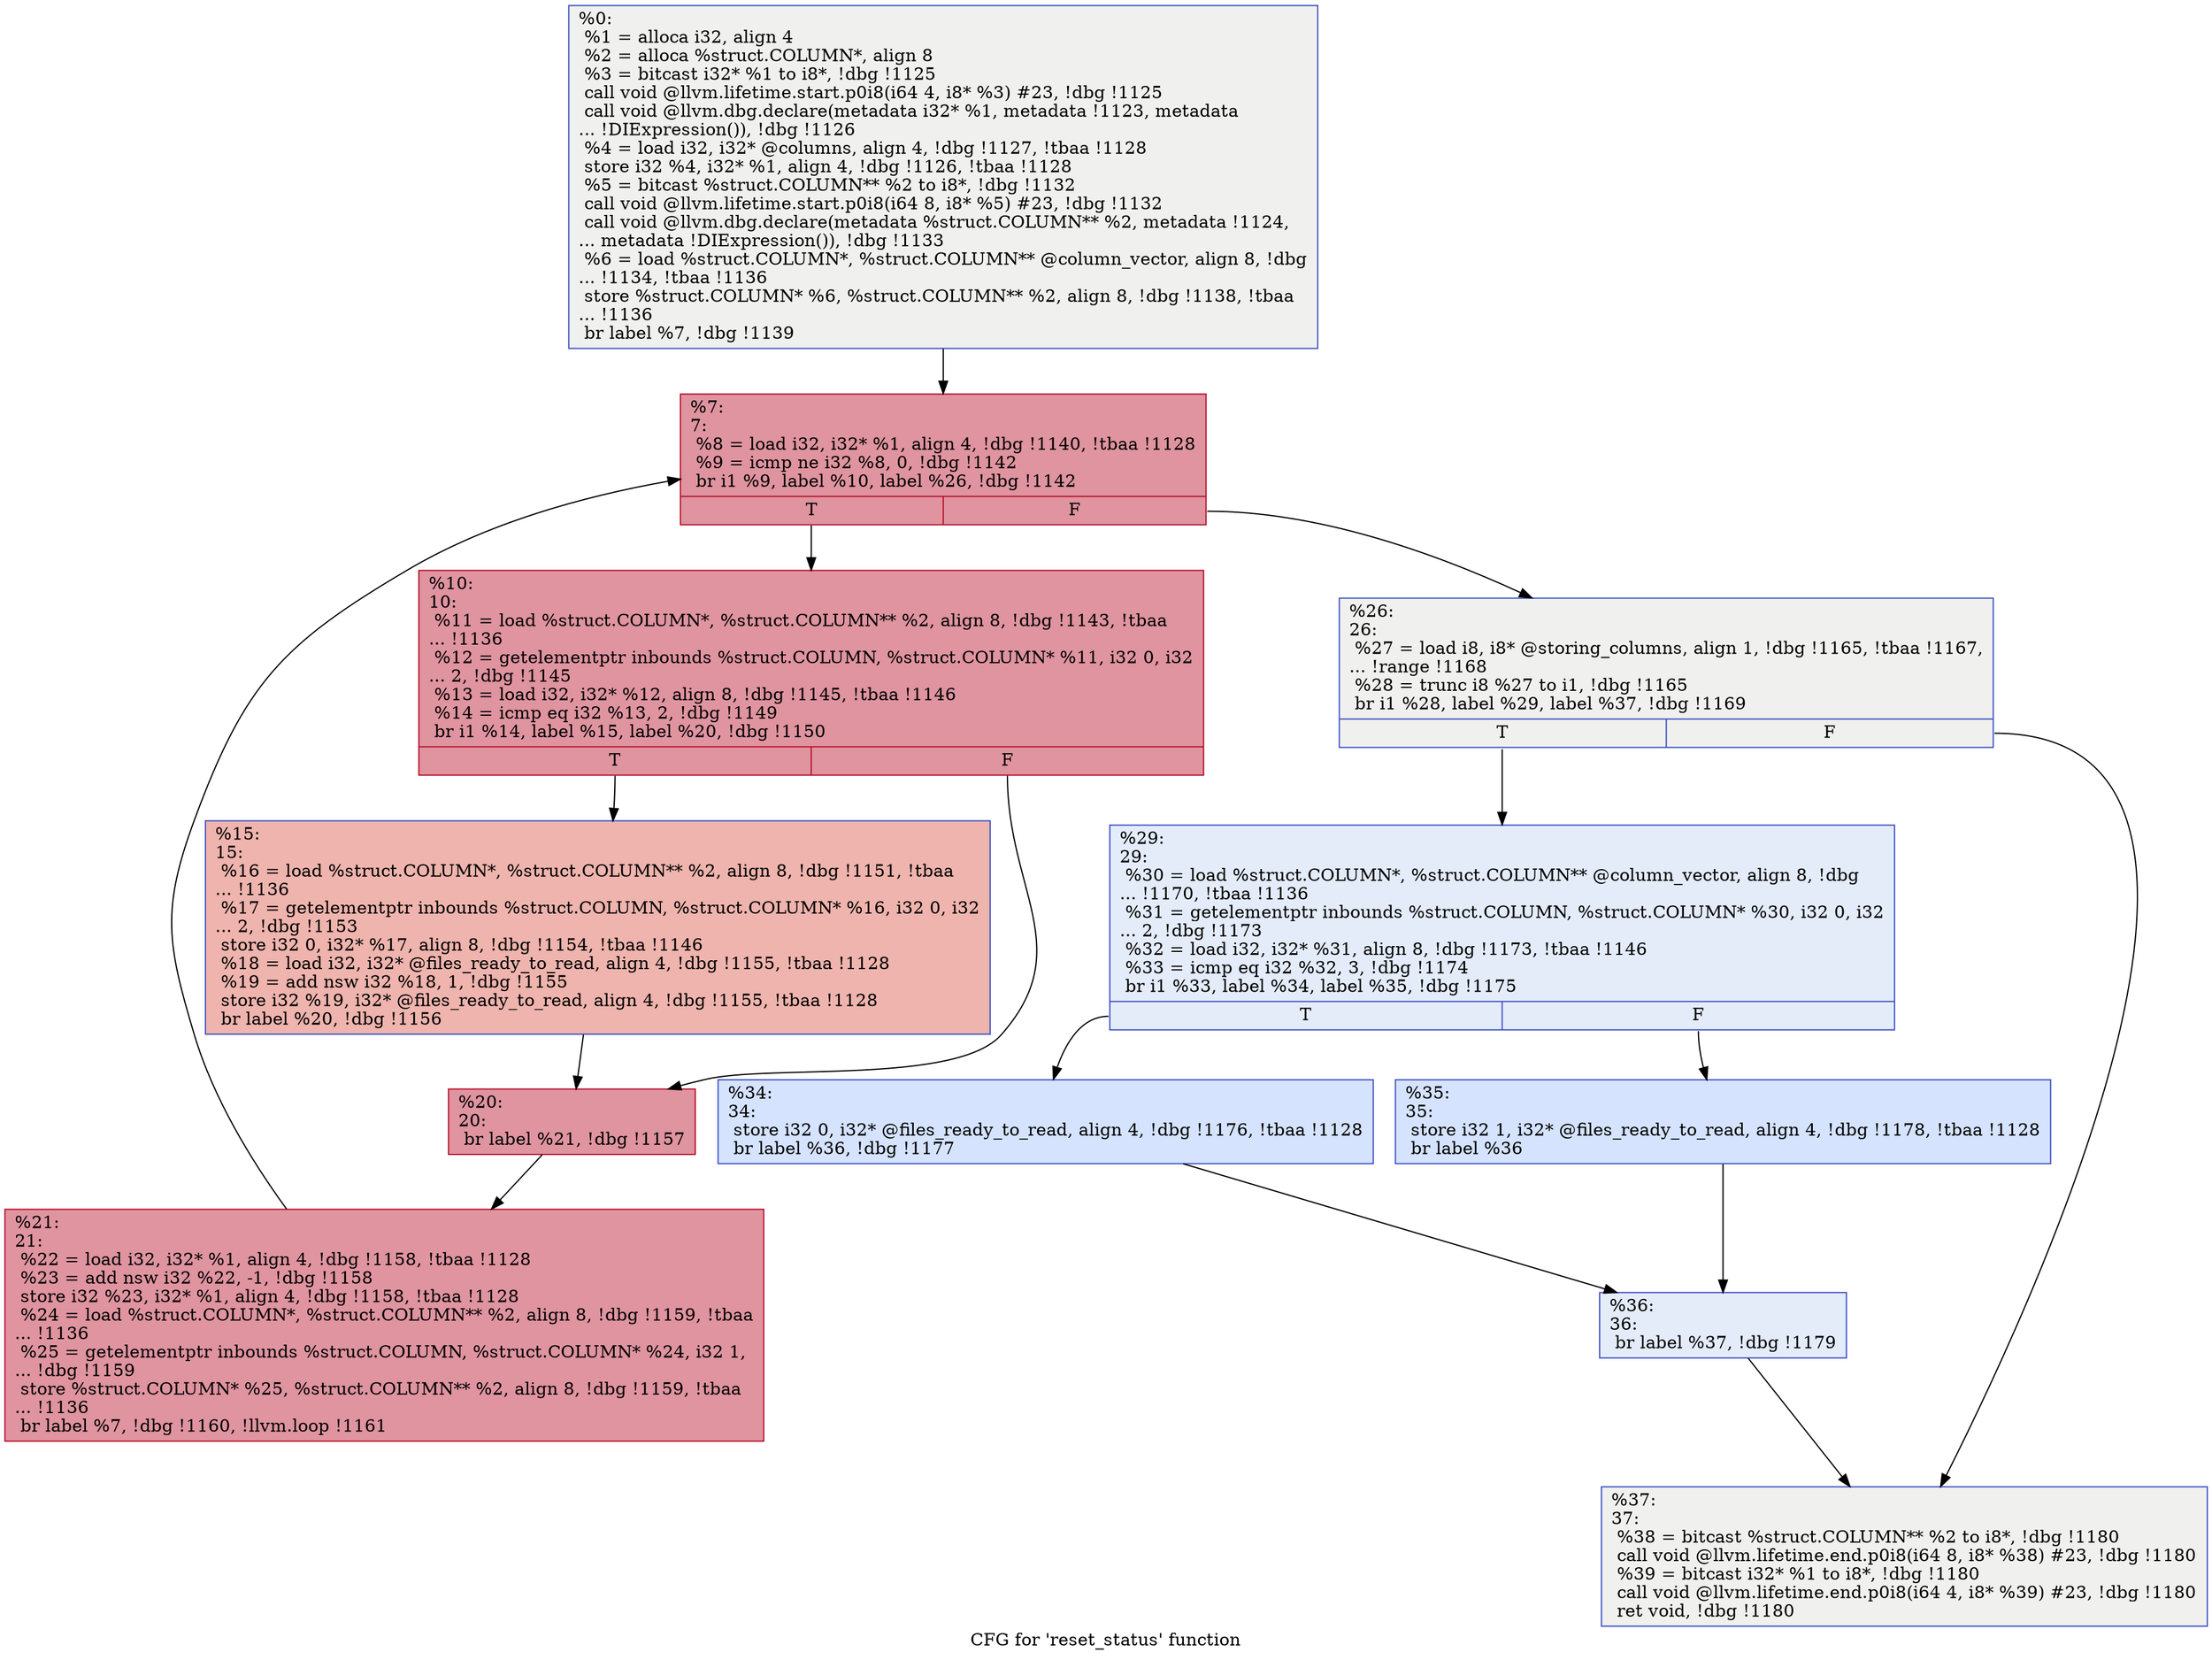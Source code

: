 digraph "CFG for 'reset_status' function" {
	label="CFG for 'reset_status' function";

	Node0x1652990 [shape=record,color="#3d50c3ff", style=filled, fillcolor="#dedcdb70",label="{%0:\l  %1 = alloca i32, align 4\l  %2 = alloca %struct.COLUMN*, align 8\l  %3 = bitcast i32* %1 to i8*, !dbg !1125\l  call void @llvm.lifetime.start.p0i8(i64 4, i8* %3) #23, !dbg !1125\l  call void @llvm.dbg.declare(metadata i32* %1, metadata !1123, metadata\l... !DIExpression()), !dbg !1126\l  %4 = load i32, i32* @columns, align 4, !dbg !1127, !tbaa !1128\l  store i32 %4, i32* %1, align 4, !dbg !1126, !tbaa !1128\l  %5 = bitcast %struct.COLUMN** %2 to i8*, !dbg !1132\l  call void @llvm.lifetime.start.p0i8(i64 8, i8* %5) #23, !dbg !1132\l  call void @llvm.dbg.declare(metadata %struct.COLUMN** %2, metadata !1124,\l... metadata !DIExpression()), !dbg !1133\l  %6 = load %struct.COLUMN*, %struct.COLUMN** @column_vector, align 8, !dbg\l... !1134, !tbaa !1136\l  store %struct.COLUMN* %6, %struct.COLUMN** %2, align 8, !dbg !1138, !tbaa\l... !1136\l  br label %7, !dbg !1139\l}"];
	Node0x1652990 -> Node0x1654410;
	Node0x1654410 [shape=record,color="#b70d28ff", style=filled, fillcolor="#b70d2870",label="{%7:\l7:                                                \l  %8 = load i32, i32* %1, align 4, !dbg !1140, !tbaa !1128\l  %9 = icmp ne i32 %8, 0, !dbg !1142\l  br i1 %9, label %10, label %26, !dbg !1142\l|{<s0>T|<s1>F}}"];
	Node0x1654410:s0 -> Node0x1654510;
	Node0x1654410:s1 -> Node0x1654650;
	Node0x1654510 [shape=record,color="#b70d28ff", style=filled, fillcolor="#b70d2870",label="{%10:\l10:                                               \l  %11 = load %struct.COLUMN*, %struct.COLUMN** %2, align 8, !dbg !1143, !tbaa\l... !1136\l  %12 = getelementptr inbounds %struct.COLUMN, %struct.COLUMN* %11, i32 0, i32\l... 2, !dbg !1145\l  %13 = load i32, i32* %12, align 8, !dbg !1145, !tbaa !1146\l  %14 = icmp eq i32 %13, 2, !dbg !1149\l  br i1 %14, label %15, label %20, !dbg !1150\l|{<s0>T|<s1>F}}"];
	Node0x1654510:s0 -> Node0x1654560;
	Node0x1654510:s1 -> Node0x16545b0;
	Node0x1654560 [shape=record,color="#3d50c3ff", style=filled, fillcolor="#d8564670",label="{%15:\l15:                                               \l  %16 = load %struct.COLUMN*, %struct.COLUMN** %2, align 8, !dbg !1151, !tbaa\l... !1136\l  %17 = getelementptr inbounds %struct.COLUMN, %struct.COLUMN* %16, i32 0, i32\l... 2, !dbg !1153\l  store i32 0, i32* %17, align 8, !dbg !1154, !tbaa !1146\l  %18 = load i32, i32* @files_ready_to_read, align 4, !dbg !1155, !tbaa !1128\l  %19 = add nsw i32 %18, 1, !dbg !1155\l  store i32 %19, i32* @files_ready_to_read, align 4, !dbg !1155, !tbaa !1128\l  br label %20, !dbg !1156\l}"];
	Node0x1654560 -> Node0x16545b0;
	Node0x16545b0 [shape=record,color="#b70d28ff", style=filled, fillcolor="#b70d2870",label="{%20:\l20:                                               \l  br label %21, !dbg !1157\l}"];
	Node0x16545b0 -> Node0x1654600;
	Node0x1654600 [shape=record,color="#b70d28ff", style=filled, fillcolor="#b70d2870",label="{%21:\l21:                                               \l  %22 = load i32, i32* %1, align 4, !dbg !1158, !tbaa !1128\l  %23 = add nsw i32 %22, -1, !dbg !1158\l  store i32 %23, i32* %1, align 4, !dbg !1158, !tbaa !1128\l  %24 = load %struct.COLUMN*, %struct.COLUMN** %2, align 8, !dbg !1159, !tbaa\l... !1136\l  %25 = getelementptr inbounds %struct.COLUMN, %struct.COLUMN* %24, i32 1,\l... !dbg !1159\l  store %struct.COLUMN* %25, %struct.COLUMN** %2, align 8, !dbg !1159, !tbaa\l... !1136\l  br label %7, !dbg !1160, !llvm.loop !1161\l}"];
	Node0x1654600 -> Node0x1654410;
	Node0x1654650 [shape=record,color="#3d50c3ff", style=filled, fillcolor="#dedcdb70",label="{%26:\l26:                                               \l  %27 = load i8, i8* @storing_columns, align 1, !dbg !1165, !tbaa !1167,\l... !range !1168\l  %28 = trunc i8 %27 to i1, !dbg !1165\l  br i1 %28, label %29, label %37, !dbg !1169\l|{<s0>T|<s1>F}}"];
	Node0x1654650:s0 -> Node0x16546a0;
	Node0x1654650:s1 -> Node0x16547e0;
	Node0x16546a0 [shape=record,color="#3d50c3ff", style=filled, fillcolor="#c1d4f470",label="{%29:\l29:                                               \l  %30 = load %struct.COLUMN*, %struct.COLUMN** @column_vector, align 8, !dbg\l... !1170, !tbaa !1136\l  %31 = getelementptr inbounds %struct.COLUMN, %struct.COLUMN* %30, i32 0, i32\l... 2, !dbg !1173\l  %32 = load i32, i32* %31, align 8, !dbg !1173, !tbaa !1146\l  %33 = icmp eq i32 %32, 3, !dbg !1174\l  br i1 %33, label %34, label %35, !dbg !1175\l|{<s0>T|<s1>F}}"];
	Node0x16546a0:s0 -> Node0x16546f0;
	Node0x16546a0:s1 -> Node0x1654740;
	Node0x16546f0 [shape=record,color="#3d50c3ff", style=filled, fillcolor="#a1c0ff70",label="{%34:\l34:                                               \l  store i32 0, i32* @files_ready_to_read, align 4, !dbg !1176, !tbaa !1128\l  br label %36, !dbg !1177\l}"];
	Node0x16546f0 -> Node0x1654790;
	Node0x1654740 [shape=record,color="#3d50c3ff", style=filled, fillcolor="#a1c0ff70",label="{%35:\l35:                                               \l  store i32 1, i32* @files_ready_to_read, align 4, !dbg !1178, !tbaa !1128\l  br label %36\l}"];
	Node0x1654740 -> Node0x1654790;
	Node0x1654790 [shape=record,color="#3d50c3ff", style=filled, fillcolor="#c1d4f470",label="{%36:\l36:                                               \l  br label %37, !dbg !1179\l}"];
	Node0x1654790 -> Node0x16547e0;
	Node0x16547e0 [shape=record,color="#3d50c3ff", style=filled, fillcolor="#dedcdb70",label="{%37:\l37:                                               \l  %38 = bitcast %struct.COLUMN** %2 to i8*, !dbg !1180\l  call void @llvm.lifetime.end.p0i8(i64 8, i8* %38) #23, !dbg !1180\l  %39 = bitcast i32* %1 to i8*, !dbg !1180\l  call void @llvm.lifetime.end.p0i8(i64 4, i8* %39) #23, !dbg !1180\l  ret void, !dbg !1180\l}"];
}

